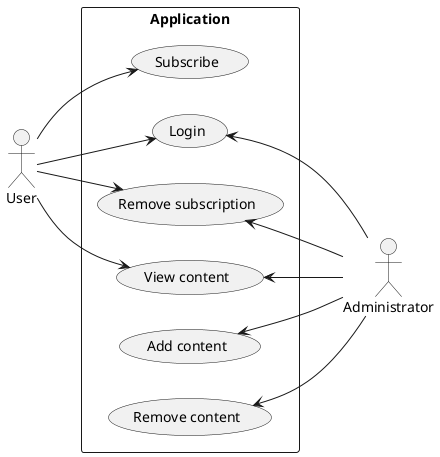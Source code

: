 @startuml
:Administrator: as admin
:User: as user

rectangle Application {
left to right direction
user --> (Subscribe)
user --> (Login)
user --> (Remove subscription)
user --> (View content)

(Login) <-- admin
(Remove subscription) <-- admin
(View content) <-- admin
(Add content) <-- admin
(Remove content) <-- admin
}

@enduml
